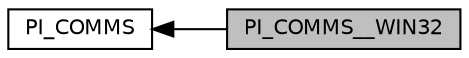 digraph "PI_COMMS__WIN32"
{
  edge [fontname="Helvetica",fontsize="10",labelfontname="Helvetica",labelfontsize="10"];
  node [fontname="Helvetica",fontsize="10",shape=record];
  rankdir=LR;
  Node0 [label="PI_COMMS__WIN32",height=0.2,width=0.4,color="black", fillcolor="grey75", style="filled", fontcolor="black"];
  Node1 [label="PI_COMMS",height=0.2,width=0.4,color="black", fillcolor="white", style="filled",URL="$group___p_i___c_o_m_m_s.html"];
  Node1->Node0 [shape=plaintext, dir="back", style="solid"];
}
